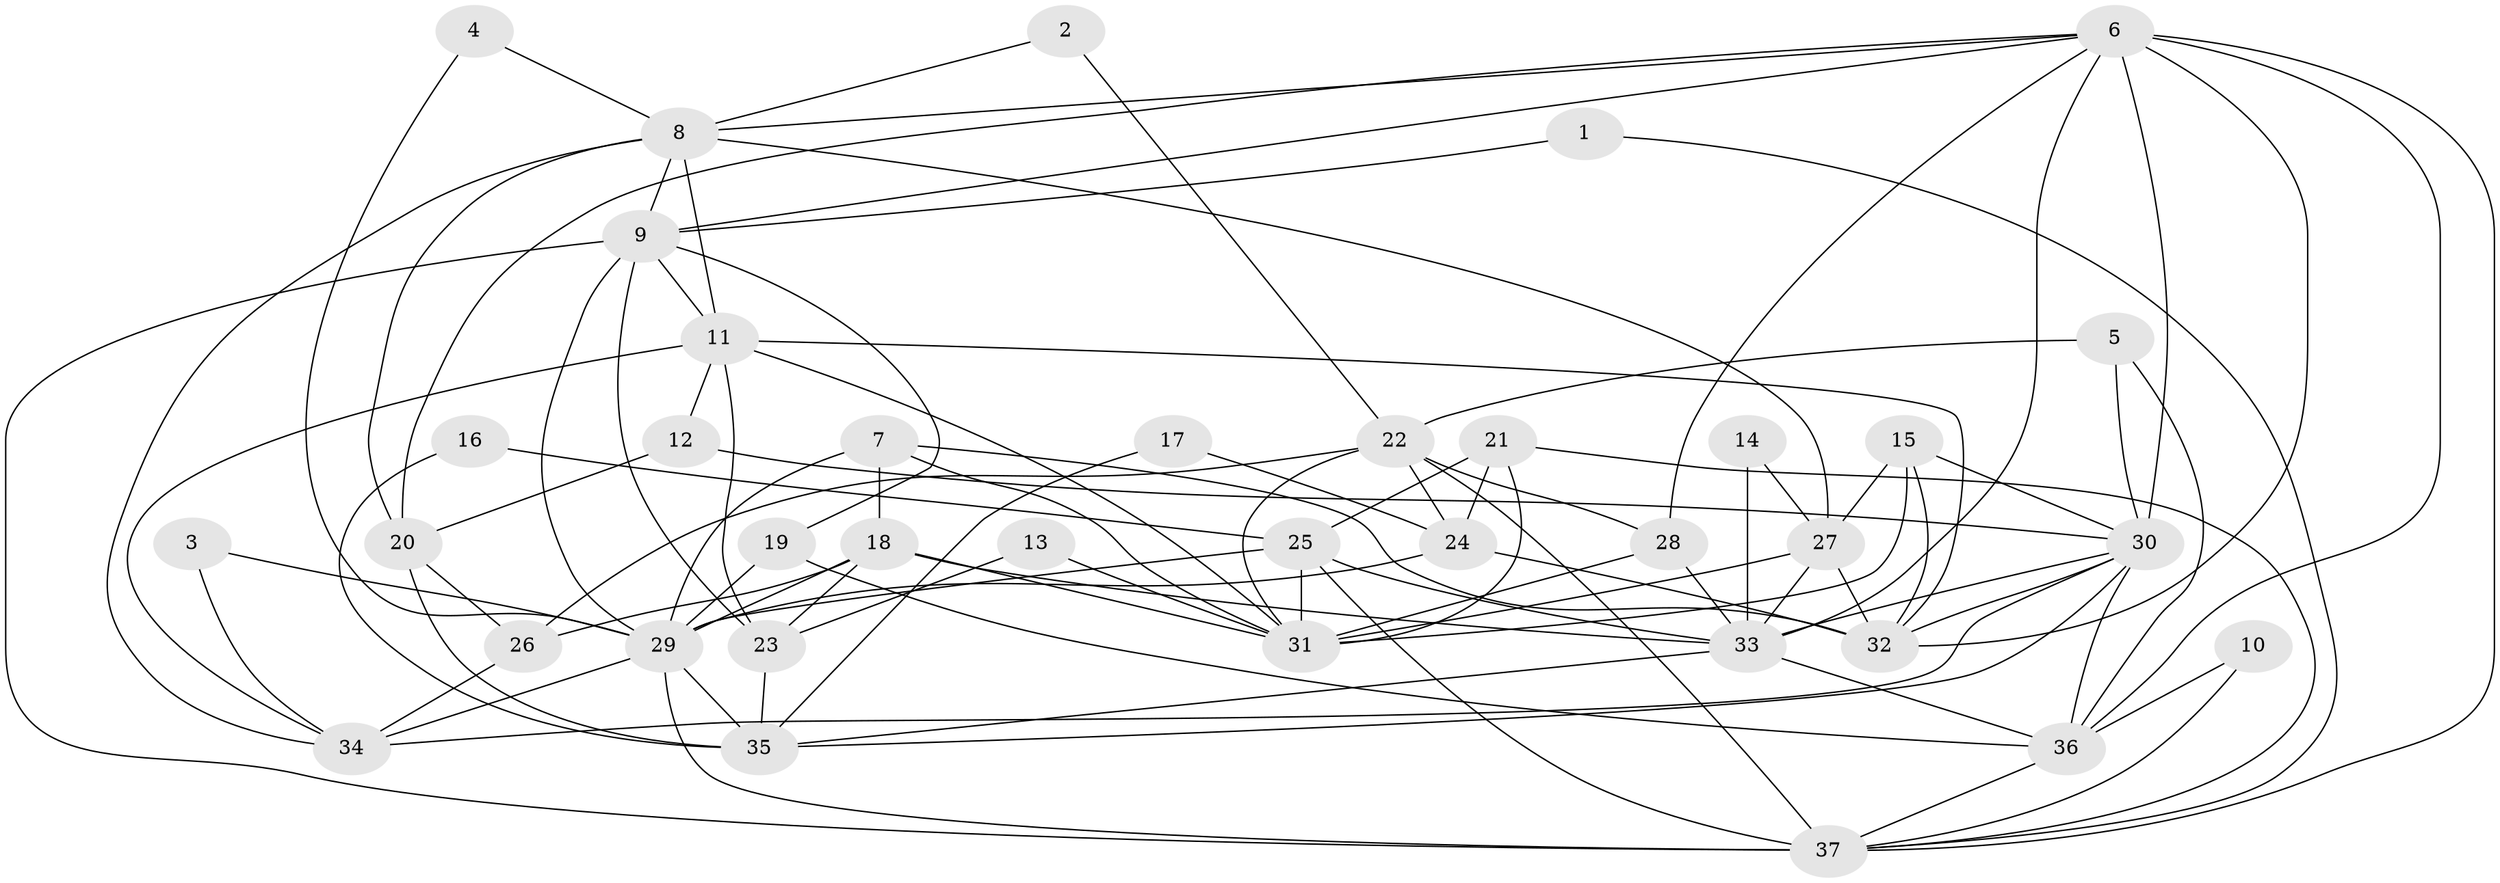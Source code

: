 // original degree distribution, {7: 0.02702702702702703, 2: 0.12162162162162163, 4: 0.20270270270270271, 3: 0.32432432432432434, 5: 0.1891891891891892, 6: 0.12162162162162163, 8: 0.013513513513513514}
// Generated by graph-tools (version 1.1) at 2025/26/03/09/25 03:26:14]
// undirected, 37 vertices, 97 edges
graph export_dot {
graph [start="1"]
  node [color=gray90,style=filled];
  1;
  2;
  3;
  4;
  5;
  6;
  7;
  8;
  9;
  10;
  11;
  12;
  13;
  14;
  15;
  16;
  17;
  18;
  19;
  20;
  21;
  22;
  23;
  24;
  25;
  26;
  27;
  28;
  29;
  30;
  31;
  32;
  33;
  34;
  35;
  36;
  37;
  1 -- 9 [weight=1.0];
  1 -- 37 [weight=1.0];
  2 -- 8 [weight=1.0];
  2 -- 22 [weight=2.0];
  3 -- 29 [weight=2.0];
  3 -- 34 [weight=1.0];
  4 -- 8 [weight=1.0];
  4 -- 29 [weight=1.0];
  5 -- 22 [weight=1.0];
  5 -- 30 [weight=1.0];
  5 -- 36 [weight=1.0];
  6 -- 8 [weight=1.0];
  6 -- 9 [weight=1.0];
  6 -- 20 [weight=1.0];
  6 -- 28 [weight=1.0];
  6 -- 30 [weight=1.0];
  6 -- 32 [weight=2.0];
  6 -- 33 [weight=1.0];
  6 -- 36 [weight=1.0];
  6 -- 37 [weight=1.0];
  7 -- 18 [weight=1.0];
  7 -- 29 [weight=1.0];
  7 -- 31 [weight=1.0];
  7 -- 32 [weight=1.0];
  8 -- 9 [weight=1.0];
  8 -- 11 [weight=1.0];
  8 -- 20 [weight=1.0];
  8 -- 27 [weight=1.0];
  8 -- 34 [weight=1.0];
  9 -- 11 [weight=1.0];
  9 -- 19 [weight=1.0];
  9 -- 23 [weight=1.0];
  9 -- 29 [weight=1.0];
  9 -- 37 [weight=2.0];
  10 -- 36 [weight=1.0];
  10 -- 37 [weight=1.0];
  11 -- 12 [weight=1.0];
  11 -- 23 [weight=1.0];
  11 -- 31 [weight=1.0];
  11 -- 32 [weight=1.0];
  11 -- 34 [weight=1.0];
  12 -- 20 [weight=1.0];
  12 -- 30 [weight=2.0];
  13 -- 23 [weight=1.0];
  13 -- 31 [weight=1.0];
  14 -- 27 [weight=1.0];
  14 -- 33 [weight=1.0];
  15 -- 27 [weight=1.0];
  15 -- 30 [weight=1.0];
  15 -- 31 [weight=1.0];
  15 -- 32 [weight=1.0];
  16 -- 25 [weight=1.0];
  16 -- 35 [weight=1.0];
  17 -- 24 [weight=1.0];
  17 -- 35 [weight=1.0];
  18 -- 23 [weight=1.0];
  18 -- 26 [weight=1.0];
  18 -- 29 [weight=1.0];
  18 -- 31 [weight=1.0];
  18 -- 33 [weight=1.0];
  19 -- 29 [weight=1.0];
  19 -- 36 [weight=1.0];
  20 -- 26 [weight=1.0];
  20 -- 35 [weight=1.0];
  21 -- 24 [weight=1.0];
  21 -- 25 [weight=2.0];
  21 -- 31 [weight=1.0];
  21 -- 37 [weight=1.0];
  22 -- 24 [weight=2.0];
  22 -- 26 [weight=1.0];
  22 -- 28 [weight=1.0];
  22 -- 31 [weight=1.0];
  22 -- 37 [weight=1.0];
  23 -- 35 [weight=1.0];
  24 -- 29 [weight=1.0];
  24 -- 32 [weight=1.0];
  25 -- 29 [weight=1.0];
  25 -- 31 [weight=2.0];
  25 -- 33 [weight=1.0];
  25 -- 37 [weight=1.0];
  26 -- 34 [weight=1.0];
  27 -- 31 [weight=1.0];
  27 -- 32 [weight=1.0];
  27 -- 33 [weight=1.0];
  28 -- 31 [weight=1.0];
  28 -- 33 [weight=1.0];
  29 -- 34 [weight=1.0];
  29 -- 35 [weight=2.0];
  29 -- 37 [weight=1.0];
  30 -- 32 [weight=1.0];
  30 -- 33 [weight=1.0];
  30 -- 34 [weight=1.0];
  30 -- 35 [weight=1.0];
  30 -- 36 [weight=1.0];
  33 -- 35 [weight=1.0];
  33 -- 36 [weight=1.0];
  36 -- 37 [weight=1.0];
}
